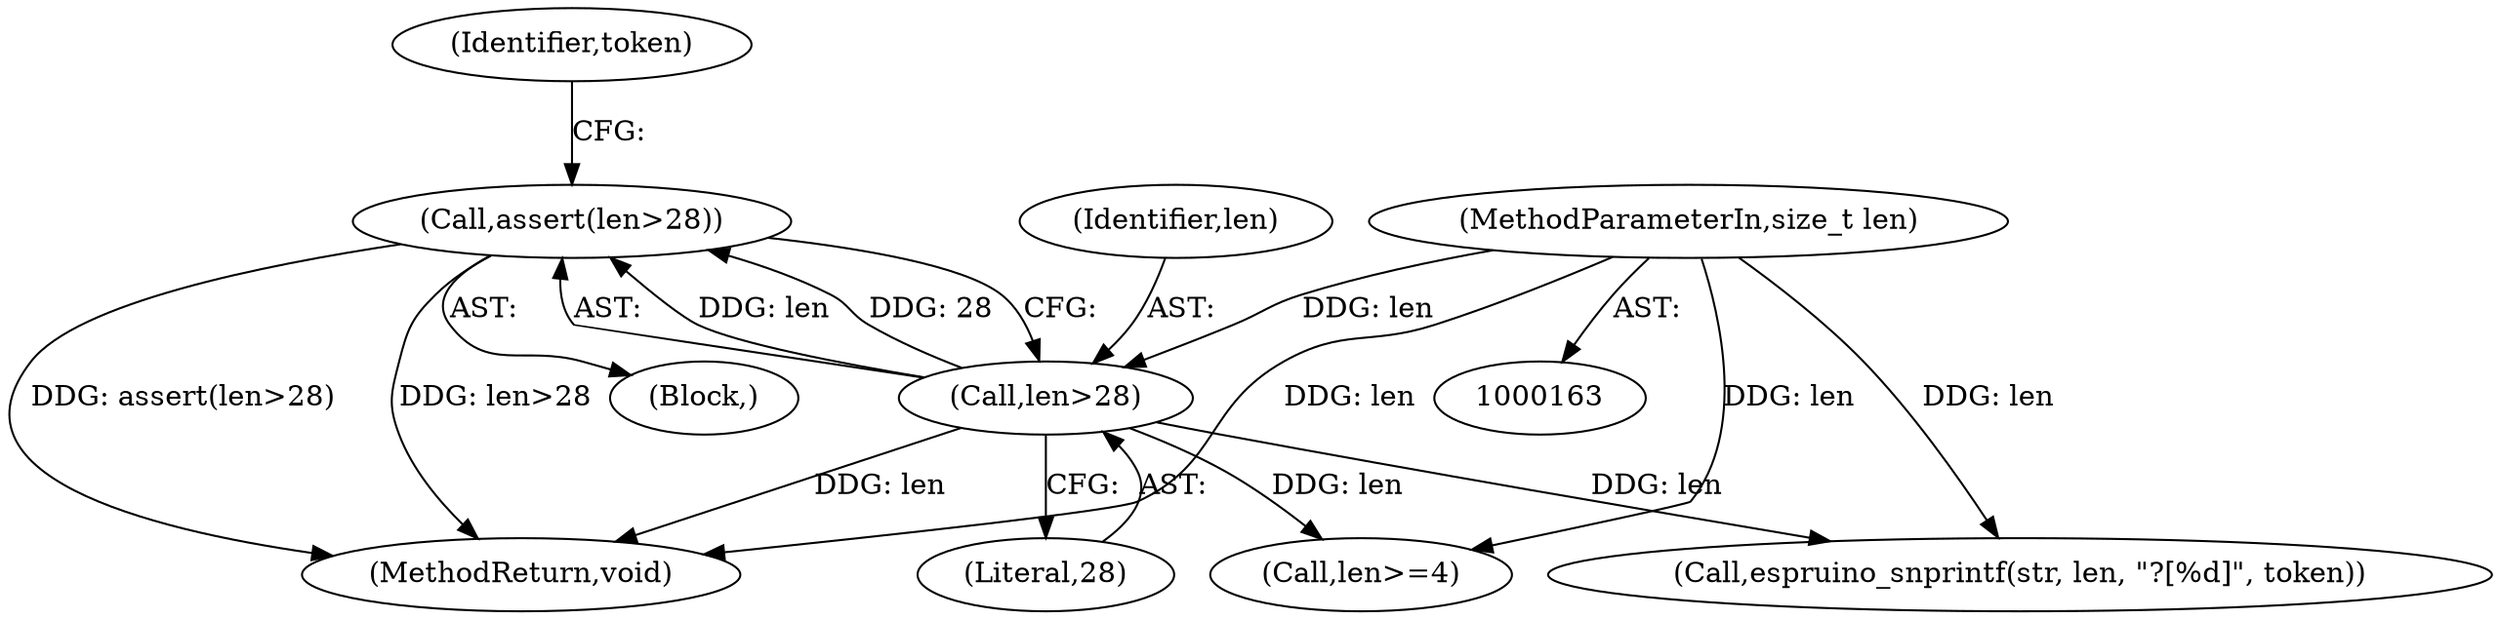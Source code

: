 digraph "0_Espruino_bed844f109b6c222816740555068de2e101e8018@API" {
"1000168" [label="(Call,assert(len>28))"];
"1000169" [label="(Call,len>28)"];
"1000166" [label="(MethodParameterIn,size_t len)"];
"1000327" [label="(MethodReturn,void)"];
"1000182" [label="(Call,len>=4)"];
"1000166" [label="(MethodParameterIn,size_t len)"];
"1000175" [label="(Identifier,token)"];
"1000170" [label="(Identifier,len)"];
"1000171" [label="(Literal,28)"];
"1000168" [label="(Call,assert(len>28))"];
"1000322" [label="(Call,espruino_snprintf(str, len, \"?[%d]\", token))"];
"1000169" [label="(Call,len>28)"];
"1000167" [label="(Block,)"];
"1000168" -> "1000167"  [label="AST: "];
"1000168" -> "1000169"  [label="CFG: "];
"1000169" -> "1000168"  [label="AST: "];
"1000175" -> "1000168"  [label="CFG: "];
"1000168" -> "1000327"  [label="DDG: assert(len>28)"];
"1000168" -> "1000327"  [label="DDG: len>28"];
"1000169" -> "1000168"  [label="DDG: len"];
"1000169" -> "1000168"  [label="DDG: 28"];
"1000169" -> "1000171"  [label="CFG: "];
"1000170" -> "1000169"  [label="AST: "];
"1000171" -> "1000169"  [label="AST: "];
"1000169" -> "1000327"  [label="DDG: len"];
"1000166" -> "1000169"  [label="DDG: len"];
"1000169" -> "1000182"  [label="DDG: len"];
"1000169" -> "1000322"  [label="DDG: len"];
"1000166" -> "1000163"  [label="AST: "];
"1000166" -> "1000327"  [label="DDG: len"];
"1000166" -> "1000182"  [label="DDG: len"];
"1000166" -> "1000322"  [label="DDG: len"];
}
